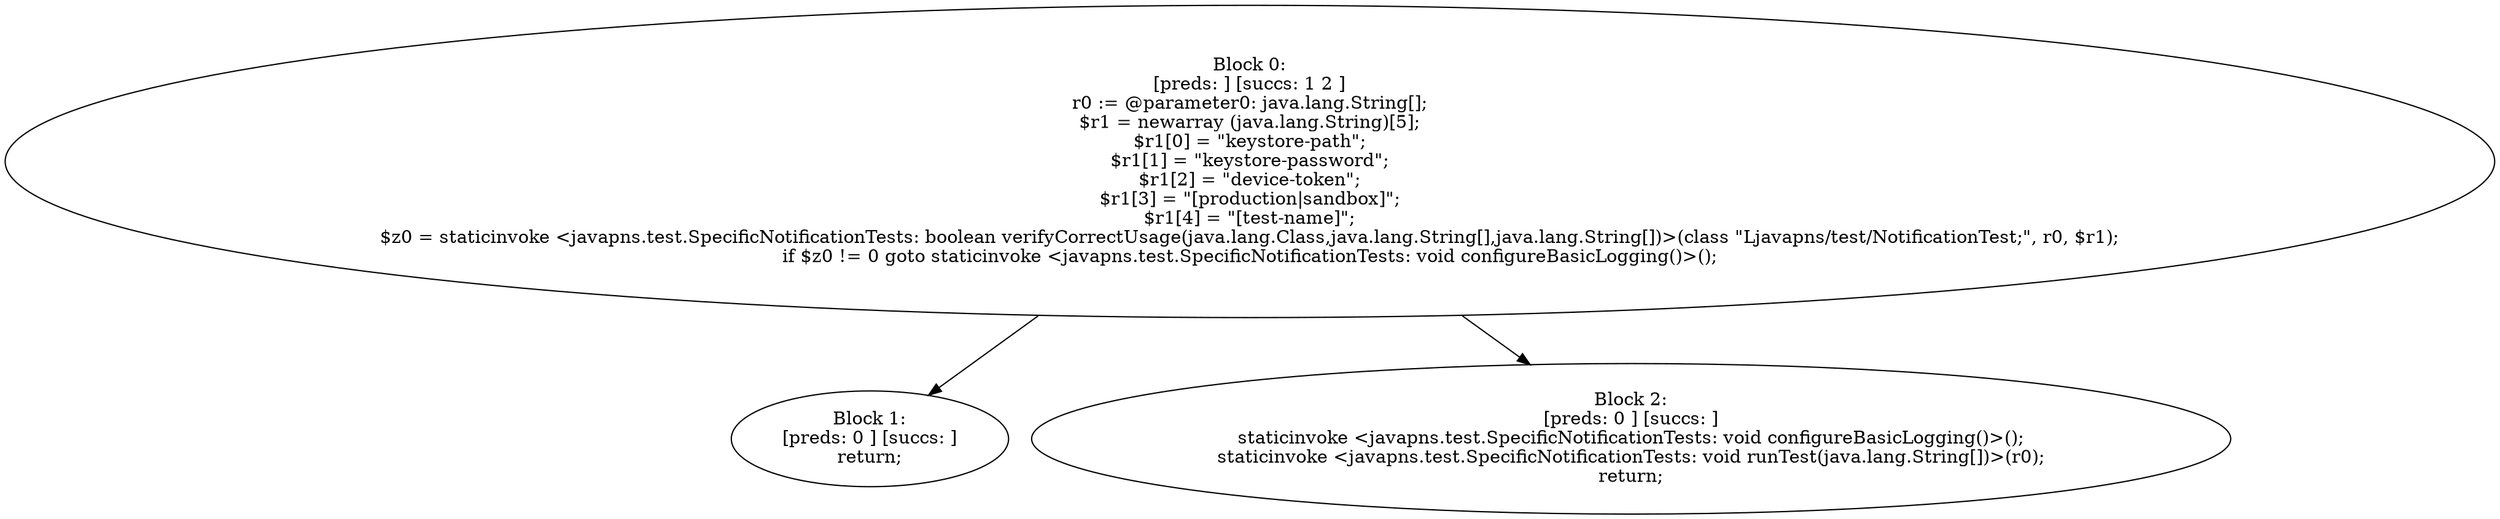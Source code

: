 digraph "unitGraph" {
    "Block 0:
[preds: ] [succs: 1 2 ]
r0 := @parameter0: java.lang.String[];
$r1 = newarray (java.lang.String)[5];
$r1[0] = \"keystore-path\";
$r1[1] = \"keystore-password\";
$r1[2] = \"device-token\";
$r1[3] = \"[production|sandbox]\";
$r1[4] = \"[test-name]\";
$z0 = staticinvoke <javapns.test.SpecificNotificationTests: boolean verifyCorrectUsage(java.lang.Class,java.lang.String[],java.lang.String[])>(class \"Ljavapns/test/NotificationTest;\", r0, $r1);
if $z0 != 0 goto staticinvoke <javapns.test.SpecificNotificationTests: void configureBasicLogging()>();
"
    "Block 1:
[preds: 0 ] [succs: ]
return;
"
    "Block 2:
[preds: 0 ] [succs: ]
staticinvoke <javapns.test.SpecificNotificationTests: void configureBasicLogging()>();
staticinvoke <javapns.test.SpecificNotificationTests: void runTest(java.lang.String[])>(r0);
return;
"
    "Block 0:
[preds: ] [succs: 1 2 ]
r0 := @parameter0: java.lang.String[];
$r1 = newarray (java.lang.String)[5];
$r1[0] = \"keystore-path\";
$r1[1] = \"keystore-password\";
$r1[2] = \"device-token\";
$r1[3] = \"[production|sandbox]\";
$r1[4] = \"[test-name]\";
$z0 = staticinvoke <javapns.test.SpecificNotificationTests: boolean verifyCorrectUsage(java.lang.Class,java.lang.String[],java.lang.String[])>(class \"Ljavapns/test/NotificationTest;\", r0, $r1);
if $z0 != 0 goto staticinvoke <javapns.test.SpecificNotificationTests: void configureBasicLogging()>();
"->"Block 1:
[preds: 0 ] [succs: ]
return;
";
    "Block 0:
[preds: ] [succs: 1 2 ]
r0 := @parameter0: java.lang.String[];
$r1 = newarray (java.lang.String)[5];
$r1[0] = \"keystore-path\";
$r1[1] = \"keystore-password\";
$r1[2] = \"device-token\";
$r1[3] = \"[production|sandbox]\";
$r1[4] = \"[test-name]\";
$z0 = staticinvoke <javapns.test.SpecificNotificationTests: boolean verifyCorrectUsage(java.lang.Class,java.lang.String[],java.lang.String[])>(class \"Ljavapns/test/NotificationTest;\", r0, $r1);
if $z0 != 0 goto staticinvoke <javapns.test.SpecificNotificationTests: void configureBasicLogging()>();
"->"Block 2:
[preds: 0 ] [succs: ]
staticinvoke <javapns.test.SpecificNotificationTests: void configureBasicLogging()>();
staticinvoke <javapns.test.SpecificNotificationTests: void runTest(java.lang.String[])>(r0);
return;
";
}
